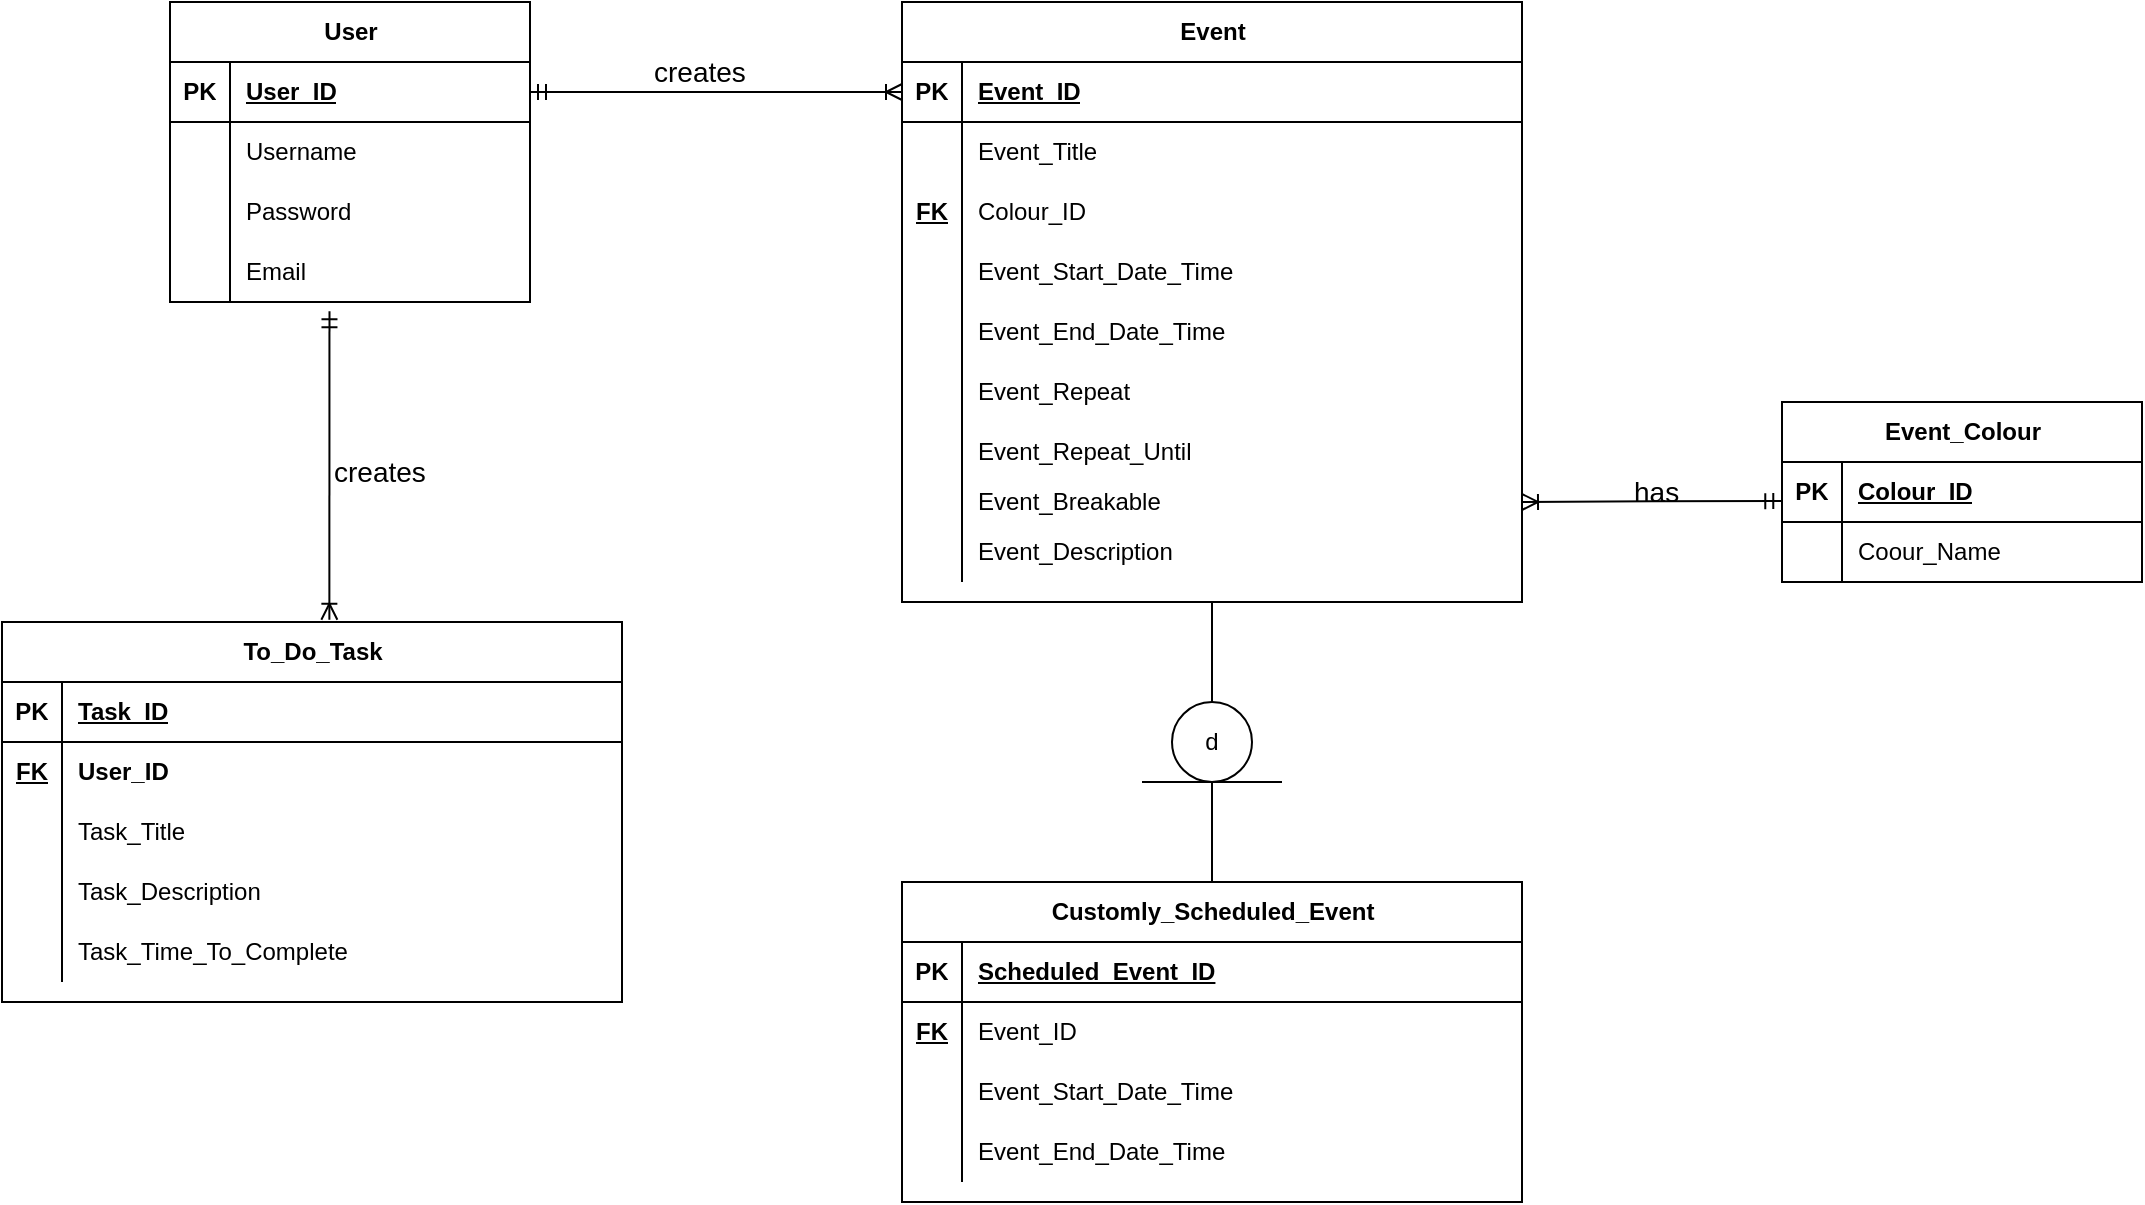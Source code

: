 <mxfile version="23.1.6" type="google">
  <diagram name="Page-1" id="KNjZvogQAAb0qNBt6p6A">
    <mxGraphModel grid="1" page="1" gridSize="10" guides="1" tooltips="1" connect="1" arrows="1" fold="1" pageScale="1" pageWidth="827" pageHeight="1169" math="0" shadow="0">
      <root>
        <mxCell id="0" />
        <mxCell id="1" parent="0" />
        <mxCell id="9_FtkSTl7Yqv0k9NNIqN-1" value="User" style="shape=table;startSize=30;container=1;collapsible=1;childLayout=tableLayout;fixedRows=1;rowLines=0;fontStyle=1;align=center;resizeLast=1;html=1;" vertex="1" parent="1">
          <mxGeometry x="234" y="70" width="180" height="150" as="geometry" />
        </mxCell>
        <mxCell id="9_FtkSTl7Yqv0k9NNIqN-2" value="" style="shape=tableRow;horizontal=0;startSize=0;swimlaneHead=0;swimlaneBody=0;fillColor=none;collapsible=0;dropTarget=0;points=[[0,0.5],[1,0.5]];portConstraint=eastwest;top=0;left=0;right=0;bottom=1;" vertex="1" parent="9_FtkSTl7Yqv0k9NNIqN-1">
          <mxGeometry y="30" width="180" height="30" as="geometry" />
        </mxCell>
        <mxCell id="9_FtkSTl7Yqv0k9NNIqN-3" value="PK" style="shape=partialRectangle;connectable=0;fillColor=none;top=0;left=0;bottom=0;right=0;fontStyle=1;overflow=hidden;whiteSpace=wrap;html=1;" vertex="1" parent="9_FtkSTl7Yqv0k9NNIqN-2">
          <mxGeometry width="30" height="30" as="geometry">
            <mxRectangle width="30" height="30" as="alternateBounds" />
          </mxGeometry>
        </mxCell>
        <mxCell id="9_FtkSTl7Yqv0k9NNIqN-4" value="User_ID" style="shape=partialRectangle;connectable=0;fillColor=none;top=0;left=0;bottom=0;right=0;align=left;spacingLeft=6;fontStyle=5;overflow=hidden;whiteSpace=wrap;html=1;" vertex="1" parent="9_FtkSTl7Yqv0k9NNIqN-2">
          <mxGeometry x="30" width="150" height="30" as="geometry">
            <mxRectangle width="150" height="30" as="alternateBounds" />
          </mxGeometry>
        </mxCell>
        <mxCell id="9_FtkSTl7Yqv0k9NNIqN-5" value="" style="shape=tableRow;horizontal=0;startSize=0;swimlaneHead=0;swimlaneBody=0;fillColor=none;collapsible=0;dropTarget=0;points=[[0,0.5],[1,0.5]];portConstraint=eastwest;top=0;left=0;right=0;bottom=0;" vertex="1" parent="9_FtkSTl7Yqv0k9NNIqN-1">
          <mxGeometry y="60" width="180" height="30" as="geometry" />
        </mxCell>
        <mxCell id="9_FtkSTl7Yqv0k9NNIqN-6" value="" style="shape=partialRectangle;connectable=0;fillColor=none;top=0;left=0;bottom=0;right=0;editable=1;overflow=hidden;whiteSpace=wrap;html=1;" vertex="1" parent="9_FtkSTl7Yqv0k9NNIqN-5">
          <mxGeometry width="30" height="30" as="geometry">
            <mxRectangle width="30" height="30" as="alternateBounds" />
          </mxGeometry>
        </mxCell>
        <mxCell id="9_FtkSTl7Yqv0k9NNIqN-7" value="Username" style="shape=partialRectangle;connectable=0;fillColor=none;top=0;left=0;bottom=0;right=0;align=left;spacingLeft=6;overflow=hidden;whiteSpace=wrap;html=1;" vertex="1" parent="9_FtkSTl7Yqv0k9NNIqN-5">
          <mxGeometry x="30" width="150" height="30" as="geometry">
            <mxRectangle width="150" height="30" as="alternateBounds" />
          </mxGeometry>
        </mxCell>
        <mxCell id="9_FtkSTl7Yqv0k9NNIqN-8" value="" style="shape=tableRow;horizontal=0;startSize=0;swimlaneHead=0;swimlaneBody=0;fillColor=none;collapsible=0;dropTarget=0;points=[[0,0.5],[1,0.5]];portConstraint=eastwest;top=0;left=0;right=0;bottom=0;" vertex="1" parent="9_FtkSTl7Yqv0k9NNIqN-1">
          <mxGeometry y="90" width="180" height="30" as="geometry" />
        </mxCell>
        <mxCell id="9_FtkSTl7Yqv0k9NNIqN-9" value="" style="shape=partialRectangle;connectable=0;fillColor=none;top=0;left=0;bottom=0;right=0;editable=1;overflow=hidden;whiteSpace=wrap;html=1;" vertex="1" parent="9_FtkSTl7Yqv0k9NNIqN-8">
          <mxGeometry width="30" height="30" as="geometry">
            <mxRectangle width="30" height="30" as="alternateBounds" />
          </mxGeometry>
        </mxCell>
        <mxCell id="9_FtkSTl7Yqv0k9NNIqN-10" value="Password" style="shape=partialRectangle;connectable=0;fillColor=none;top=0;left=0;bottom=0;right=0;align=left;spacingLeft=6;overflow=hidden;whiteSpace=wrap;html=1;" vertex="1" parent="9_FtkSTl7Yqv0k9NNIqN-8">
          <mxGeometry x="30" width="150" height="30" as="geometry">
            <mxRectangle width="150" height="30" as="alternateBounds" />
          </mxGeometry>
        </mxCell>
        <mxCell id="9_FtkSTl7Yqv0k9NNIqN-11" value="" style="shape=tableRow;horizontal=0;startSize=0;swimlaneHead=0;swimlaneBody=0;fillColor=none;collapsible=0;dropTarget=0;points=[[0,0.5],[1,0.5]];portConstraint=eastwest;top=0;left=0;right=0;bottom=0;" vertex="1" parent="9_FtkSTl7Yqv0k9NNIqN-1">
          <mxGeometry y="120" width="180" height="30" as="geometry" />
        </mxCell>
        <mxCell id="9_FtkSTl7Yqv0k9NNIqN-12" value="" style="shape=partialRectangle;connectable=0;fillColor=none;top=0;left=0;bottom=0;right=0;editable=1;overflow=hidden;whiteSpace=wrap;html=1;" vertex="1" parent="9_FtkSTl7Yqv0k9NNIqN-11">
          <mxGeometry width="30" height="30" as="geometry">
            <mxRectangle width="30" height="30" as="alternateBounds" />
          </mxGeometry>
        </mxCell>
        <mxCell id="9_FtkSTl7Yqv0k9NNIqN-13" value="Email" style="shape=partialRectangle;connectable=0;fillColor=none;top=0;left=0;bottom=0;right=0;align=left;spacingLeft=6;overflow=hidden;whiteSpace=wrap;html=1;" vertex="1" parent="9_FtkSTl7Yqv0k9NNIqN-11">
          <mxGeometry x="30" width="150" height="30" as="geometry">
            <mxRectangle width="150" height="30" as="alternateBounds" />
          </mxGeometry>
        </mxCell>
        <mxCell id="9_FtkSTl7Yqv0k9NNIqN-14" value="Event" style="shape=table;startSize=30;container=1;collapsible=1;childLayout=tableLayout;fixedRows=1;rowLines=0;fontStyle=1;align=center;resizeLast=1;html=1;" vertex="1" parent="1">
          <mxGeometry x="600" y="70" width="310" height="300" as="geometry" />
        </mxCell>
        <mxCell id="9_FtkSTl7Yqv0k9NNIqN-15" value="" style="shape=tableRow;horizontal=0;startSize=0;swimlaneHead=0;swimlaneBody=0;fillColor=none;collapsible=0;dropTarget=0;points=[[0,0.5],[1,0.5]];portConstraint=eastwest;top=0;left=0;right=0;bottom=1;" vertex="1" parent="9_FtkSTl7Yqv0k9NNIqN-14">
          <mxGeometry y="30" width="310" height="30" as="geometry" />
        </mxCell>
        <mxCell id="9_FtkSTl7Yqv0k9NNIqN-16" value="PK" style="shape=partialRectangle;connectable=0;fillColor=none;top=0;left=0;bottom=0;right=0;fontStyle=1;overflow=hidden;whiteSpace=wrap;html=1;" vertex="1" parent="9_FtkSTl7Yqv0k9NNIqN-15">
          <mxGeometry width="30" height="30" as="geometry">
            <mxRectangle width="30" height="30" as="alternateBounds" />
          </mxGeometry>
        </mxCell>
        <mxCell id="9_FtkSTl7Yqv0k9NNIqN-17" value="Event_ID" style="shape=partialRectangle;connectable=0;fillColor=none;top=0;left=0;bottom=0;right=0;align=left;spacingLeft=6;fontStyle=5;overflow=hidden;whiteSpace=wrap;html=1;" vertex="1" parent="9_FtkSTl7Yqv0k9NNIqN-15">
          <mxGeometry x="30" width="280" height="30" as="geometry">
            <mxRectangle width="280" height="30" as="alternateBounds" />
          </mxGeometry>
        </mxCell>
        <mxCell id="9_FtkSTl7Yqv0k9NNIqN-18" value="" style="shape=tableRow;horizontal=0;startSize=0;swimlaneHead=0;swimlaneBody=0;fillColor=none;collapsible=0;dropTarget=0;points=[[0,0.5],[1,0.5]];portConstraint=eastwest;top=0;left=0;right=0;bottom=0;" vertex="1" parent="9_FtkSTl7Yqv0k9NNIqN-14">
          <mxGeometry y="60" width="310" height="30" as="geometry" />
        </mxCell>
        <mxCell id="9_FtkSTl7Yqv0k9NNIqN-19" value="" style="shape=partialRectangle;connectable=0;fillColor=none;top=0;left=0;bottom=0;right=0;editable=1;overflow=hidden;whiteSpace=wrap;html=1;" vertex="1" parent="9_FtkSTl7Yqv0k9NNIqN-18">
          <mxGeometry width="30" height="30" as="geometry">
            <mxRectangle width="30" height="30" as="alternateBounds" />
          </mxGeometry>
        </mxCell>
        <mxCell id="9_FtkSTl7Yqv0k9NNIqN-20" value="Event_Title" style="shape=partialRectangle;connectable=0;fillColor=none;top=0;left=0;bottom=0;right=0;align=left;spacingLeft=6;overflow=hidden;whiteSpace=wrap;html=1;" vertex="1" parent="9_FtkSTl7Yqv0k9NNIqN-18">
          <mxGeometry x="30" width="280" height="30" as="geometry">
            <mxRectangle width="280" height="30" as="alternateBounds" />
          </mxGeometry>
        </mxCell>
        <mxCell id="9_FtkSTl7Yqv0k9NNIqN-21" value="" style="shape=tableRow;horizontal=0;startSize=0;swimlaneHead=0;swimlaneBody=0;fillColor=none;collapsible=0;dropTarget=0;points=[[0,0.5],[1,0.5]];portConstraint=eastwest;top=0;left=0;right=0;bottom=0;" vertex="1" parent="9_FtkSTl7Yqv0k9NNIqN-14">
          <mxGeometry y="90" width="310" height="30" as="geometry" />
        </mxCell>
        <mxCell id="9_FtkSTl7Yqv0k9NNIqN-22" value="&lt;u&gt;FK&lt;/u&gt;" style="shape=partialRectangle;connectable=0;fillColor=none;top=0;left=0;bottom=0;right=0;editable=1;overflow=hidden;whiteSpace=wrap;html=1;fontStyle=1" vertex="1" parent="9_FtkSTl7Yqv0k9NNIqN-21">
          <mxGeometry width="30" height="30" as="geometry">
            <mxRectangle width="30" height="30" as="alternateBounds" />
          </mxGeometry>
        </mxCell>
        <mxCell id="9_FtkSTl7Yqv0k9NNIqN-23" value="Colour_ID" style="shape=partialRectangle;connectable=0;fillColor=none;top=0;left=0;bottom=0;right=0;align=left;spacingLeft=6;overflow=hidden;whiteSpace=wrap;html=1;" vertex="1" parent="9_FtkSTl7Yqv0k9NNIqN-21">
          <mxGeometry x="30" width="280" height="30" as="geometry">
            <mxRectangle width="280" height="30" as="alternateBounds" />
          </mxGeometry>
        </mxCell>
        <mxCell id="9_FtkSTl7Yqv0k9NNIqN-24" value="" style="shape=tableRow;horizontal=0;startSize=0;swimlaneHead=0;swimlaneBody=0;fillColor=none;collapsible=0;dropTarget=0;points=[[0,0.5],[1,0.5]];portConstraint=eastwest;top=0;left=0;right=0;bottom=0;" vertex="1" parent="9_FtkSTl7Yqv0k9NNIqN-14">
          <mxGeometry y="120" width="310" height="30" as="geometry" />
        </mxCell>
        <mxCell id="9_FtkSTl7Yqv0k9NNIqN-25" value="" style="shape=partialRectangle;connectable=0;fillColor=none;top=0;left=0;bottom=0;right=0;editable=1;overflow=hidden;whiteSpace=wrap;html=1;" vertex="1" parent="9_FtkSTl7Yqv0k9NNIqN-24">
          <mxGeometry width="30" height="30" as="geometry">
            <mxRectangle width="30" height="30" as="alternateBounds" />
          </mxGeometry>
        </mxCell>
        <mxCell id="9_FtkSTl7Yqv0k9NNIqN-26" value="Event_Start_Date_Time" style="shape=partialRectangle;connectable=0;fillColor=none;top=0;left=0;bottom=0;right=0;align=left;spacingLeft=6;overflow=hidden;whiteSpace=wrap;html=1;" vertex="1" parent="9_FtkSTl7Yqv0k9NNIqN-24">
          <mxGeometry x="30" width="280" height="30" as="geometry">
            <mxRectangle width="280" height="30" as="alternateBounds" />
          </mxGeometry>
        </mxCell>
        <mxCell id="9_FtkSTl7Yqv0k9NNIqN-27" value="" style="shape=tableRow;horizontal=0;startSize=0;swimlaneHead=0;swimlaneBody=0;fillColor=none;collapsible=0;dropTarget=0;points=[[0,0.5],[1,0.5]];portConstraint=eastwest;top=0;left=0;right=0;bottom=0;" vertex="1" parent="9_FtkSTl7Yqv0k9NNIqN-14">
          <mxGeometry y="150" width="310" height="30" as="geometry" />
        </mxCell>
        <mxCell id="9_FtkSTl7Yqv0k9NNIqN-28" value="" style="shape=partialRectangle;connectable=0;fillColor=none;top=0;left=0;bottom=0;right=0;editable=1;overflow=hidden;whiteSpace=wrap;html=1;" vertex="1" parent="9_FtkSTl7Yqv0k9NNIqN-27">
          <mxGeometry width="30" height="30" as="geometry">
            <mxRectangle width="30" height="30" as="alternateBounds" />
          </mxGeometry>
        </mxCell>
        <mxCell id="9_FtkSTl7Yqv0k9NNIqN-29" value="Event_End_Date_Time" style="shape=partialRectangle;connectable=0;fillColor=none;top=0;left=0;bottom=0;right=0;align=left;spacingLeft=6;overflow=hidden;whiteSpace=wrap;html=1;" vertex="1" parent="9_FtkSTl7Yqv0k9NNIqN-27">
          <mxGeometry x="30" width="280" height="30" as="geometry">
            <mxRectangle width="280" height="30" as="alternateBounds" />
          </mxGeometry>
        </mxCell>
        <mxCell id="9_FtkSTl7Yqv0k9NNIqN-30" value="" style="shape=tableRow;horizontal=0;startSize=0;swimlaneHead=0;swimlaneBody=0;fillColor=none;collapsible=0;dropTarget=0;points=[[0,0.5],[1,0.5]];portConstraint=eastwest;top=0;left=0;right=0;bottom=0;" vertex="1" parent="9_FtkSTl7Yqv0k9NNIqN-14">
          <mxGeometry y="180" width="310" height="30" as="geometry" />
        </mxCell>
        <mxCell id="9_FtkSTl7Yqv0k9NNIqN-31" value="" style="shape=partialRectangle;connectable=0;fillColor=none;top=0;left=0;bottom=0;right=0;editable=1;overflow=hidden;whiteSpace=wrap;html=1;" vertex="1" parent="9_FtkSTl7Yqv0k9NNIqN-30">
          <mxGeometry width="30" height="30" as="geometry">
            <mxRectangle width="30" height="30" as="alternateBounds" />
          </mxGeometry>
        </mxCell>
        <mxCell id="9_FtkSTl7Yqv0k9NNIqN-32" value="Event_Repeat" style="shape=partialRectangle;connectable=0;fillColor=none;top=0;left=0;bottom=0;right=0;align=left;spacingLeft=6;overflow=hidden;whiteSpace=wrap;html=1;" vertex="1" parent="9_FtkSTl7Yqv0k9NNIqN-30">
          <mxGeometry x="30" width="280" height="30" as="geometry">
            <mxRectangle width="280" height="30" as="alternateBounds" />
          </mxGeometry>
        </mxCell>
        <mxCell id="9_FtkSTl7Yqv0k9NNIqN-36" value="" style="shape=tableRow;horizontal=0;startSize=0;swimlaneHead=0;swimlaneBody=0;fillColor=none;collapsible=0;dropTarget=0;points=[[0,0.5],[1,0.5]];portConstraint=eastwest;top=0;left=0;right=0;bottom=0;" vertex="1" parent="9_FtkSTl7Yqv0k9NNIqN-14">
          <mxGeometry y="210" width="310" height="30" as="geometry" />
        </mxCell>
        <mxCell id="9_FtkSTl7Yqv0k9NNIqN-37" value="" style="shape=partialRectangle;connectable=0;fillColor=none;top=0;left=0;bottom=0;right=0;editable=1;overflow=hidden;whiteSpace=wrap;html=1;" vertex="1" parent="9_FtkSTl7Yqv0k9NNIqN-36">
          <mxGeometry width="30" height="30" as="geometry">
            <mxRectangle width="30" height="30" as="alternateBounds" />
          </mxGeometry>
        </mxCell>
        <mxCell id="9_FtkSTl7Yqv0k9NNIqN-38" value="Event_Repeat_Until" style="shape=partialRectangle;connectable=0;fillColor=none;top=0;left=0;bottom=0;right=0;align=left;spacingLeft=6;overflow=hidden;whiteSpace=wrap;html=1;" vertex="1" parent="9_FtkSTl7Yqv0k9NNIqN-36">
          <mxGeometry x="30" width="280" height="30" as="geometry">
            <mxRectangle width="280" height="30" as="alternateBounds" />
          </mxGeometry>
        </mxCell>
        <mxCell id="9_FtkSTl7Yqv0k9NNIqN-33" value="" style="shape=tableRow;horizontal=0;startSize=0;swimlaneHead=0;swimlaneBody=0;fillColor=none;collapsible=0;dropTarget=0;points=[[0,0.5],[1,0.5]];portConstraint=eastwest;top=0;left=0;right=0;bottom=0;" vertex="1" parent="9_FtkSTl7Yqv0k9NNIqN-14">
          <mxGeometry y="240" width="310" height="20" as="geometry" />
        </mxCell>
        <mxCell id="9_FtkSTl7Yqv0k9NNIqN-34" value="" style="shape=partialRectangle;connectable=0;fillColor=none;top=0;left=0;bottom=0;right=0;editable=1;overflow=hidden;whiteSpace=wrap;html=1;" vertex="1" parent="9_FtkSTl7Yqv0k9NNIqN-33">
          <mxGeometry width="30" height="20" as="geometry">
            <mxRectangle width="30" height="20" as="alternateBounds" />
          </mxGeometry>
        </mxCell>
        <mxCell id="9_FtkSTl7Yqv0k9NNIqN-35" value="Event_Breakable" style="shape=partialRectangle;connectable=0;fillColor=none;top=0;left=0;bottom=0;right=0;align=left;spacingLeft=6;overflow=hidden;whiteSpace=wrap;html=1;" vertex="1" parent="9_FtkSTl7Yqv0k9NNIqN-33">
          <mxGeometry x="30" width="280" height="20" as="geometry">
            <mxRectangle width="280" height="20" as="alternateBounds" />
          </mxGeometry>
        </mxCell>
        <mxCell id="9_FtkSTl7Yqv0k9NNIqN-103" value="" style="shape=tableRow;horizontal=0;startSize=0;swimlaneHead=0;swimlaneBody=0;fillColor=none;collapsible=0;dropTarget=0;points=[[0,0.5],[1,0.5]];portConstraint=eastwest;top=0;left=0;right=0;bottom=0;movable=1;resizable=1;rotatable=1;deletable=1;editable=1;locked=0;connectable=1;" vertex="1" parent="9_FtkSTl7Yqv0k9NNIqN-14">
          <mxGeometry y="260" width="310" height="30" as="geometry" />
        </mxCell>
        <mxCell id="9_FtkSTl7Yqv0k9NNIqN-104" value="" style="shape=partialRectangle;connectable=0;fillColor=none;top=0;left=0;bottom=0;right=0;editable=1;overflow=hidden;whiteSpace=wrap;html=1;" vertex="1" parent="9_FtkSTl7Yqv0k9NNIqN-103">
          <mxGeometry width="30" height="30" as="geometry">
            <mxRectangle width="30" height="30" as="alternateBounds" />
          </mxGeometry>
        </mxCell>
        <mxCell id="9_FtkSTl7Yqv0k9NNIqN-105" value="Event_Description" style="shape=partialRectangle;connectable=0;fillColor=none;top=0;left=0;bottom=0;right=0;align=left;spacingLeft=6;overflow=hidden;whiteSpace=wrap;html=1;" vertex="1" parent="9_FtkSTl7Yqv0k9NNIqN-103">
          <mxGeometry x="30" width="280" height="30" as="geometry">
            <mxRectangle width="280" height="30" as="alternateBounds" />
          </mxGeometry>
        </mxCell>
        <mxCell id="9_FtkSTl7Yqv0k9NNIqN-64" value="Event_Colour" style="shape=table;startSize=30;container=1;collapsible=1;childLayout=tableLayout;fixedRows=1;rowLines=0;fontStyle=1;align=center;resizeLast=1;html=1;" vertex="1" parent="1">
          <mxGeometry x="1040" y="270" width="180" height="90" as="geometry" />
        </mxCell>
        <mxCell id="9_FtkSTl7Yqv0k9NNIqN-65" value="" style="shape=tableRow;horizontal=0;startSize=0;swimlaneHead=0;swimlaneBody=0;fillColor=none;collapsible=0;dropTarget=0;points=[[0,0.5],[1,0.5]];portConstraint=eastwest;top=0;left=0;right=0;bottom=1;" vertex="1" parent="9_FtkSTl7Yqv0k9NNIqN-64">
          <mxGeometry y="30" width="180" height="30" as="geometry" />
        </mxCell>
        <mxCell id="9_FtkSTl7Yqv0k9NNIqN-66" value="PK" style="shape=partialRectangle;connectable=0;fillColor=none;top=0;left=0;bottom=0;right=0;fontStyle=1;overflow=hidden;whiteSpace=wrap;html=1;" vertex="1" parent="9_FtkSTl7Yqv0k9NNIqN-65">
          <mxGeometry width="30" height="30" as="geometry">
            <mxRectangle width="30" height="30" as="alternateBounds" />
          </mxGeometry>
        </mxCell>
        <mxCell id="9_FtkSTl7Yqv0k9NNIqN-67" value="Colour_ID" style="shape=partialRectangle;connectable=0;fillColor=none;top=0;left=0;bottom=0;right=0;align=left;spacingLeft=6;fontStyle=5;overflow=hidden;whiteSpace=wrap;html=1;" vertex="1" parent="9_FtkSTl7Yqv0k9NNIqN-65">
          <mxGeometry x="30" width="150" height="30" as="geometry">
            <mxRectangle width="150" height="30" as="alternateBounds" />
          </mxGeometry>
        </mxCell>
        <mxCell id="9_FtkSTl7Yqv0k9NNIqN-68" value="" style="shape=tableRow;horizontal=0;startSize=0;swimlaneHead=0;swimlaneBody=0;fillColor=none;collapsible=0;dropTarget=0;points=[[0,0.5],[1,0.5]];portConstraint=eastwest;top=0;left=0;right=0;bottom=0;" vertex="1" parent="9_FtkSTl7Yqv0k9NNIqN-64">
          <mxGeometry y="60" width="180" height="30" as="geometry" />
        </mxCell>
        <mxCell id="9_FtkSTl7Yqv0k9NNIqN-69" value="" style="shape=partialRectangle;connectable=0;fillColor=none;top=0;left=0;bottom=0;right=0;editable=1;overflow=hidden;whiteSpace=wrap;html=1;" vertex="1" parent="9_FtkSTl7Yqv0k9NNIqN-68">
          <mxGeometry width="30" height="30" as="geometry">
            <mxRectangle width="30" height="30" as="alternateBounds" />
          </mxGeometry>
        </mxCell>
        <mxCell id="9_FtkSTl7Yqv0k9NNIqN-70" value="Coour_Name" style="shape=partialRectangle;connectable=0;fillColor=none;top=0;left=0;bottom=0;right=0;align=left;spacingLeft=6;overflow=hidden;whiteSpace=wrap;html=1;" vertex="1" parent="9_FtkSTl7Yqv0k9NNIqN-68">
          <mxGeometry x="30" width="150" height="30" as="geometry">
            <mxRectangle width="150" height="30" as="alternateBounds" />
          </mxGeometry>
        </mxCell>
        <mxCell id="9_FtkSTl7Yqv0k9NNIqN-77" value="To_Do_Task" style="shape=table;startSize=30;container=1;collapsible=1;childLayout=tableLayout;fixedRows=1;rowLines=0;fontStyle=1;align=center;resizeLast=1;html=1;" vertex="1" parent="1">
          <mxGeometry x="150" y="380" width="310" height="190" as="geometry" />
        </mxCell>
        <mxCell id="9_FtkSTl7Yqv0k9NNIqN-78" value="" style="shape=tableRow;horizontal=0;startSize=0;swimlaneHead=0;swimlaneBody=0;fillColor=none;collapsible=0;dropTarget=0;points=[[0,0.5],[1,0.5]];portConstraint=eastwest;top=0;left=0;right=0;bottom=1;" vertex="1" parent="9_FtkSTl7Yqv0k9NNIqN-77">
          <mxGeometry y="30" width="310" height="30" as="geometry" />
        </mxCell>
        <mxCell id="9_FtkSTl7Yqv0k9NNIqN-79" value="PK" style="shape=partialRectangle;connectable=0;fillColor=none;top=0;left=0;bottom=0;right=0;fontStyle=1;overflow=hidden;whiteSpace=wrap;html=1;" vertex="1" parent="9_FtkSTl7Yqv0k9NNIqN-78">
          <mxGeometry width="30" height="30" as="geometry">
            <mxRectangle width="30" height="30" as="alternateBounds" />
          </mxGeometry>
        </mxCell>
        <mxCell id="9_FtkSTl7Yqv0k9NNIqN-80" value="Task_ID" style="shape=partialRectangle;connectable=0;fillColor=none;top=0;left=0;bottom=0;right=0;align=left;spacingLeft=6;fontStyle=5;overflow=hidden;whiteSpace=wrap;html=1;" vertex="1" parent="9_FtkSTl7Yqv0k9NNIqN-78">
          <mxGeometry x="30" width="280" height="30" as="geometry">
            <mxRectangle width="280" height="30" as="alternateBounds" />
          </mxGeometry>
        </mxCell>
        <mxCell id="9_FtkSTl7Yqv0k9NNIqN-81" value="" style="shape=tableRow;horizontal=0;startSize=0;swimlaneHead=0;swimlaneBody=0;fillColor=none;collapsible=0;dropTarget=0;points=[[0,0.5],[1,0.5]];portConstraint=eastwest;top=0;left=0;right=0;bottom=0;" vertex="1" parent="9_FtkSTl7Yqv0k9NNIqN-77">
          <mxGeometry y="60" width="310" height="30" as="geometry" />
        </mxCell>
        <mxCell id="9_FtkSTl7Yqv0k9NNIqN-82" value="&lt;u&gt;FK&lt;/u&gt;" style="shape=partialRectangle;connectable=0;fillColor=none;top=0;left=0;bottom=0;right=0;editable=1;overflow=hidden;whiteSpace=wrap;html=1;fontStyle=1" vertex="1" parent="9_FtkSTl7Yqv0k9NNIqN-81">
          <mxGeometry width="30" height="30" as="geometry">
            <mxRectangle width="30" height="30" as="alternateBounds" />
          </mxGeometry>
        </mxCell>
        <mxCell id="9_FtkSTl7Yqv0k9NNIqN-83" value="&lt;b&gt;User_ID&lt;/b&gt;" style="shape=partialRectangle;connectable=0;fillColor=none;top=0;left=0;bottom=0;right=0;align=left;spacingLeft=6;overflow=hidden;whiteSpace=wrap;html=1;" vertex="1" parent="9_FtkSTl7Yqv0k9NNIqN-81">
          <mxGeometry x="30" width="280" height="30" as="geometry">
            <mxRectangle width="280" height="30" as="alternateBounds" />
          </mxGeometry>
        </mxCell>
        <mxCell id="9_FtkSTl7Yqv0k9NNIqN-84" value="" style="shape=tableRow;horizontal=0;startSize=0;swimlaneHead=0;swimlaneBody=0;fillColor=none;collapsible=0;dropTarget=0;points=[[0,0.5],[1,0.5]];portConstraint=eastwest;top=0;left=0;right=0;bottom=0;" vertex="1" parent="9_FtkSTl7Yqv0k9NNIqN-77">
          <mxGeometry y="90" width="310" height="30" as="geometry" />
        </mxCell>
        <mxCell id="9_FtkSTl7Yqv0k9NNIqN-85" value="" style="shape=partialRectangle;connectable=0;fillColor=none;top=0;left=0;bottom=0;right=0;editable=1;overflow=hidden;whiteSpace=wrap;html=1;" vertex="1" parent="9_FtkSTl7Yqv0k9NNIqN-84">
          <mxGeometry width="30" height="30" as="geometry">
            <mxRectangle width="30" height="30" as="alternateBounds" />
          </mxGeometry>
        </mxCell>
        <mxCell id="9_FtkSTl7Yqv0k9NNIqN-86" value="Task_Title" style="shape=partialRectangle;connectable=0;fillColor=none;top=0;left=0;bottom=0;right=0;align=left;spacingLeft=6;overflow=hidden;whiteSpace=wrap;html=1;" vertex="1" parent="9_FtkSTl7Yqv0k9NNIqN-84">
          <mxGeometry x="30" width="280" height="30" as="geometry">
            <mxRectangle width="280" height="30" as="alternateBounds" />
          </mxGeometry>
        </mxCell>
        <mxCell id="9_FtkSTl7Yqv0k9NNIqN-87" value="" style="shape=tableRow;horizontal=0;startSize=0;swimlaneHead=0;swimlaneBody=0;fillColor=none;collapsible=0;dropTarget=0;points=[[0,0.5],[1,0.5]];portConstraint=eastwest;top=0;left=0;right=0;bottom=0;" vertex="1" parent="9_FtkSTl7Yqv0k9NNIqN-77">
          <mxGeometry y="120" width="310" height="30" as="geometry" />
        </mxCell>
        <mxCell id="9_FtkSTl7Yqv0k9NNIqN-88" value="" style="shape=partialRectangle;connectable=0;fillColor=none;top=0;left=0;bottom=0;right=0;editable=1;overflow=hidden;whiteSpace=wrap;html=1;" vertex="1" parent="9_FtkSTl7Yqv0k9NNIqN-87">
          <mxGeometry width="30" height="30" as="geometry">
            <mxRectangle width="30" height="30" as="alternateBounds" />
          </mxGeometry>
        </mxCell>
        <mxCell id="9_FtkSTl7Yqv0k9NNIqN-89" value="Task_Description" style="shape=partialRectangle;connectable=0;fillColor=none;top=0;left=0;bottom=0;right=0;align=left;spacingLeft=6;overflow=hidden;whiteSpace=wrap;html=1;" vertex="1" parent="9_FtkSTl7Yqv0k9NNIqN-87">
          <mxGeometry x="30" width="280" height="30" as="geometry">
            <mxRectangle width="280" height="30" as="alternateBounds" />
          </mxGeometry>
        </mxCell>
        <mxCell id="9_FtkSTl7Yqv0k9NNIqN-90" value="" style="shape=tableRow;horizontal=0;startSize=0;swimlaneHead=0;swimlaneBody=0;fillColor=none;collapsible=0;dropTarget=0;points=[[0,0.5],[1,0.5]];portConstraint=eastwest;top=0;left=0;right=0;bottom=0;" vertex="1" parent="9_FtkSTl7Yqv0k9NNIqN-77">
          <mxGeometry y="150" width="310" height="30" as="geometry" />
        </mxCell>
        <mxCell id="9_FtkSTl7Yqv0k9NNIqN-91" value="" style="shape=partialRectangle;connectable=0;fillColor=none;top=0;left=0;bottom=0;right=0;editable=1;overflow=hidden;whiteSpace=wrap;html=1;" vertex="1" parent="9_FtkSTl7Yqv0k9NNIqN-90">
          <mxGeometry width="30" height="30" as="geometry">
            <mxRectangle width="30" height="30" as="alternateBounds" />
          </mxGeometry>
        </mxCell>
        <mxCell id="9_FtkSTl7Yqv0k9NNIqN-92" value="Task_Time_To_Complete" style="shape=partialRectangle;connectable=0;fillColor=none;top=0;left=0;bottom=0;right=0;align=left;spacingLeft=6;overflow=hidden;whiteSpace=wrap;html=1;" vertex="1" parent="9_FtkSTl7Yqv0k9NNIqN-90">
          <mxGeometry x="30" width="280" height="30" as="geometry">
            <mxRectangle width="280" height="30" as="alternateBounds" />
          </mxGeometry>
        </mxCell>
        <mxCell id="9_FtkSTl7Yqv0k9NNIqN-106" value="Customly_Scheduled_Event" style="shape=table;startSize=30;container=1;collapsible=1;childLayout=tableLayout;fixedRows=1;rowLines=0;fontStyle=1;align=center;resizeLast=1;html=1;" vertex="1" parent="1">
          <mxGeometry x="600" y="510" width="310" height="160" as="geometry" />
        </mxCell>
        <mxCell id="9_FtkSTl7Yqv0k9NNIqN-107" value="" style="shape=tableRow;horizontal=0;startSize=0;swimlaneHead=0;swimlaneBody=0;fillColor=none;collapsible=0;dropTarget=0;points=[[0,0.5],[1,0.5]];portConstraint=eastwest;top=0;left=0;right=0;bottom=1;" vertex="1" parent="9_FtkSTl7Yqv0k9NNIqN-106">
          <mxGeometry y="30" width="310" height="30" as="geometry" />
        </mxCell>
        <mxCell id="9_FtkSTl7Yqv0k9NNIqN-108" value="PK" style="shape=partialRectangle;connectable=0;fillColor=none;top=0;left=0;bottom=0;right=0;fontStyle=1;overflow=hidden;whiteSpace=wrap;html=1;" vertex="1" parent="9_FtkSTl7Yqv0k9NNIqN-107">
          <mxGeometry width="30" height="30" as="geometry">
            <mxRectangle width="30" height="30" as="alternateBounds" />
          </mxGeometry>
        </mxCell>
        <mxCell id="9_FtkSTl7Yqv0k9NNIqN-109" value="Scheduled_Event_ID" style="shape=partialRectangle;connectable=0;fillColor=none;top=0;left=0;bottom=0;right=0;align=left;spacingLeft=6;fontStyle=5;overflow=hidden;whiteSpace=wrap;html=1;" vertex="1" parent="9_FtkSTl7Yqv0k9NNIqN-107">
          <mxGeometry x="30" width="280" height="30" as="geometry">
            <mxRectangle width="280" height="30" as="alternateBounds" />
          </mxGeometry>
        </mxCell>
        <mxCell id="9_FtkSTl7Yqv0k9NNIqN-110" value="" style="shape=tableRow;horizontal=0;startSize=0;swimlaneHead=0;swimlaneBody=0;fillColor=none;collapsible=0;dropTarget=0;points=[[0,0.5],[1,0.5]];portConstraint=eastwest;top=0;left=0;right=0;bottom=0;" vertex="1" parent="9_FtkSTl7Yqv0k9NNIqN-106">
          <mxGeometry y="60" width="310" height="30" as="geometry" />
        </mxCell>
        <mxCell id="9_FtkSTl7Yqv0k9NNIqN-111" value="&lt;b&gt;&lt;u&gt;FK&lt;/u&gt;&lt;/b&gt;" style="shape=partialRectangle;connectable=0;fillColor=none;top=0;left=0;bottom=0;right=0;editable=1;overflow=hidden;whiteSpace=wrap;html=1;" vertex="1" parent="9_FtkSTl7Yqv0k9NNIqN-110">
          <mxGeometry width="30" height="30" as="geometry">
            <mxRectangle width="30" height="30" as="alternateBounds" />
          </mxGeometry>
        </mxCell>
        <mxCell id="9_FtkSTl7Yqv0k9NNIqN-112" value="Event_ID" style="shape=partialRectangle;connectable=0;fillColor=none;top=0;left=0;bottom=0;right=0;align=left;spacingLeft=6;overflow=hidden;whiteSpace=wrap;html=1;" vertex="1" parent="9_FtkSTl7Yqv0k9NNIqN-110">
          <mxGeometry x="30" width="280" height="30" as="geometry">
            <mxRectangle width="280" height="30" as="alternateBounds" />
          </mxGeometry>
        </mxCell>
        <mxCell id="9_FtkSTl7Yqv0k9NNIqN-116" value="" style="shape=tableRow;horizontal=0;startSize=0;swimlaneHead=0;swimlaneBody=0;fillColor=none;collapsible=0;dropTarget=0;points=[[0,0.5],[1,0.5]];portConstraint=eastwest;top=0;left=0;right=0;bottom=0;" vertex="1" parent="9_FtkSTl7Yqv0k9NNIqN-106">
          <mxGeometry y="90" width="310" height="30" as="geometry" />
        </mxCell>
        <mxCell id="9_FtkSTl7Yqv0k9NNIqN-117" value="" style="shape=partialRectangle;connectable=0;fillColor=none;top=0;left=0;bottom=0;right=0;editable=1;overflow=hidden;whiteSpace=wrap;html=1;" vertex="1" parent="9_FtkSTl7Yqv0k9NNIqN-116">
          <mxGeometry width="30" height="30" as="geometry">
            <mxRectangle width="30" height="30" as="alternateBounds" />
          </mxGeometry>
        </mxCell>
        <mxCell id="9_FtkSTl7Yqv0k9NNIqN-118" value="Event_Start_Date_Time" style="shape=partialRectangle;connectable=0;fillColor=none;top=0;left=0;bottom=0;right=0;align=left;spacingLeft=6;overflow=hidden;whiteSpace=wrap;html=1;" vertex="1" parent="9_FtkSTl7Yqv0k9NNIqN-116">
          <mxGeometry x="30" width="280" height="30" as="geometry">
            <mxRectangle width="280" height="30" as="alternateBounds" />
          </mxGeometry>
        </mxCell>
        <mxCell id="9_FtkSTl7Yqv0k9NNIqN-119" value="" style="shape=tableRow;horizontal=0;startSize=0;swimlaneHead=0;swimlaneBody=0;fillColor=none;collapsible=0;dropTarget=0;points=[[0,0.5],[1,0.5]];portConstraint=eastwest;top=0;left=0;right=0;bottom=0;" vertex="1" parent="9_FtkSTl7Yqv0k9NNIqN-106">
          <mxGeometry y="120" width="310" height="30" as="geometry" />
        </mxCell>
        <mxCell id="9_FtkSTl7Yqv0k9NNIqN-120" value="" style="shape=partialRectangle;connectable=0;fillColor=none;top=0;left=0;bottom=0;right=0;editable=1;overflow=hidden;whiteSpace=wrap;html=1;" vertex="1" parent="9_FtkSTl7Yqv0k9NNIqN-119">
          <mxGeometry width="30" height="30" as="geometry">
            <mxRectangle width="30" height="30" as="alternateBounds" />
          </mxGeometry>
        </mxCell>
        <mxCell id="9_FtkSTl7Yqv0k9NNIqN-121" value="Event_End_Date_Time" style="shape=partialRectangle;connectable=0;fillColor=none;top=0;left=0;bottom=0;right=0;align=left;spacingLeft=6;overflow=hidden;whiteSpace=wrap;html=1;" vertex="1" parent="9_FtkSTl7Yqv0k9NNIqN-119">
          <mxGeometry x="30" width="280" height="30" as="geometry">
            <mxRectangle width="280" height="30" as="alternateBounds" />
          </mxGeometry>
        </mxCell>
        <mxCell id="9_FtkSTl7Yqv0k9NNIqN-169" value="" style="endArrow=none;html=1;rounded=0;exitX=0.5;exitY=0;exitDx=0;exitDy=0;" edge="1" parent="1" source="9_FtkSTl7Yqv0k9NNIqN-106">
          <mxGeometry width="50" height="50" relative="1" as="geometry">
            <mxPoint x="722" y="508" as="sourcePoint" />
            <mxPoint x="755" y="370.385" as="targetPoint" />
          </mxGeometry>
        </mxCell>
        <mxCell id="9_FtkSTl7Yqv0k9NNIqN-170" value="d" style="ellipse;whiteSpace=wrap;html=1;aspect=fixed;" vertex="1" parent="1">
          <mxGeometry x="735" y="420" width="40" height="40" as="geometry" />
        </mxCell>
        <mxCell id="9_FtkSTl7Yqv0k9NNIqN-171" value="" style="endArrow=none;html=1;rounded=0;" edge="1" parent="1">
          <mxGeometry width="50" height="50" relative="1" as="geometry">
            <mxPoint x="790" y="460" as="sourcePoint" />
            <mxPoint x="720" y="460" as="targetPoint" />
          </mxGeometry>
        </mxCell>
        <mxCell id="9_FtkSTl7Yqv0k9NNIqN-172" value="" style="edgeStyle=entityRelationEdgeStyle;fontSize=12;html=1;endArrow=ERoneToMany;startArrow=ERmandOne;rounded=0;exitX=1;exitY=0.5;exitDx=0;exitDy=0;entryX=0;entryY=0.5;entryDx=0;entryDy=0;" edge="1" parent="1" source="9_FtkSTl7Yqv0k9NNIqN-2" target="9_FtkSTl7Yqv0k9NNIqN-15">
          <mxGeometry width="100" height="100" relative="1" as="geometry">
            <mxPoint x="380" y="230" as="sourcePoint" />
            <mxPoint x="480" y="130" as="targetPoint" />
          </mxGeometry>
        </mxCell>
        <mxCell id="9_FtkSTl7Yqv0k9NNIqN-173" value="&lt;font style=&quot;font-size: 14px;&quot;&gt;creates&lt;/font&gt;" style="text;strokeColor=none;fillColor=none;spacingLeft=4;spacingRight=4;overflow=hidden;rotatable=0;points=[[0,0.5],[1,0.5]];portConstraint=eastwest;fontSize=12;whiteSpace=wrap;html=1;" vertex="1" parent="1">
          <mxGeometry x="470" y="90" width="90" height="30" as="geometry" />
        </mxCell>
        <mxCell id="9_FtkSTl7Yqv0k9NNIqN-174" value="" style="edgeStyle=orthogonalEdgeStyle;fontSize=12;html=1;endArrow=ERoneToMany;startArrow=ERmandOne;rounded=0;exitX=-0.002;exitY=0.652;exitDx=0;exitDy=0;exitPerimeter=0;entryX=1;entryY=0.5;entryDx=0;entryDy=0;" edge="1" parent="1" source="9_FtkSTl7Yqv0k9NNIqN-65" target="9_FtkSTl7Yqv0k9NNIqN-33">
          <mxGeometry width="100" height="100" relative="1" as="geometry">
            <mxPoint x="440" y="290" as="sourcePoint" />
            <mxPoint x="930" y="300" as="targetPoint" />
          </mxGeometry>
        </mxCell>
        <mxCell id="9_FtkSTl7Yqv0k9NNIqN-175" value="&lt;font style=&quot;font-size: 14px;&quot;&gt;has&lt;/font&gt;" style="text;strokeColor=none;fillColor=none;spacingLeft=4;spacingRight=4;overflow=hidden;rotatable=0;points=[[0,0.5],[1,0.5]];portConstraint=eastwest;fontSize=12;whiteSpace=wrap;html=1;" vertex="1" parent="1">
          <mxGeometry x="960" y="300" width="90" height="30" as="geometry" />
        </mxCell>
        <mxCell id="9_FtkSTl7Yqv0k9NNIqN-178" value="" style="fontSize=12;html=1;endArrow=ERoneToMany;startArrow=ERmandOne;rounded=0;exitX=0.443;exitY=1.156;exitDx=0;exitDy=0;entryX=0.528;entryY=-0.006;entryDx=0;entryDy=0;exitPerimeter=0;entryPerimeter=0;" edge="1" parent="1" source="9_FtkSTl7Yqv0k9NNIqN-11" target="9_FtkSTl7Yqv0k9NNIqN-77">
          <mxGeometry width="100" height="100" relative="1" as="geometry">
            <mxPoint x="320" y="330" as="sourcePoint" />
            <mxPoint x="506" y="330" as="targetPoint" />
          </mxGeometry>
        </mxCell>
        <mxCell id="9_FtkSTl7Yqv0k9NNIqN-179" value="&lt;font style=&quot;font-size: 14px;&quot;&gt;creates&lt;/font&gt;" style="text;strokeColor=none;fillColor=none;spacingLeft=4;spacingRight=4;overflow=hidden;rotatable=0;points=[[0,0.5],[1,0.5]];portConstraint=eastwest;fontSize=12;whiteSpace=wrap;html=1;" vertex="1" parent="1">
          <mxGeometry x="310" y="290" width="90" height="30" as="geometry" />
        </mxCell>
      </root>
    </mxGraphModel>
  </diagram>
</mxfile>
